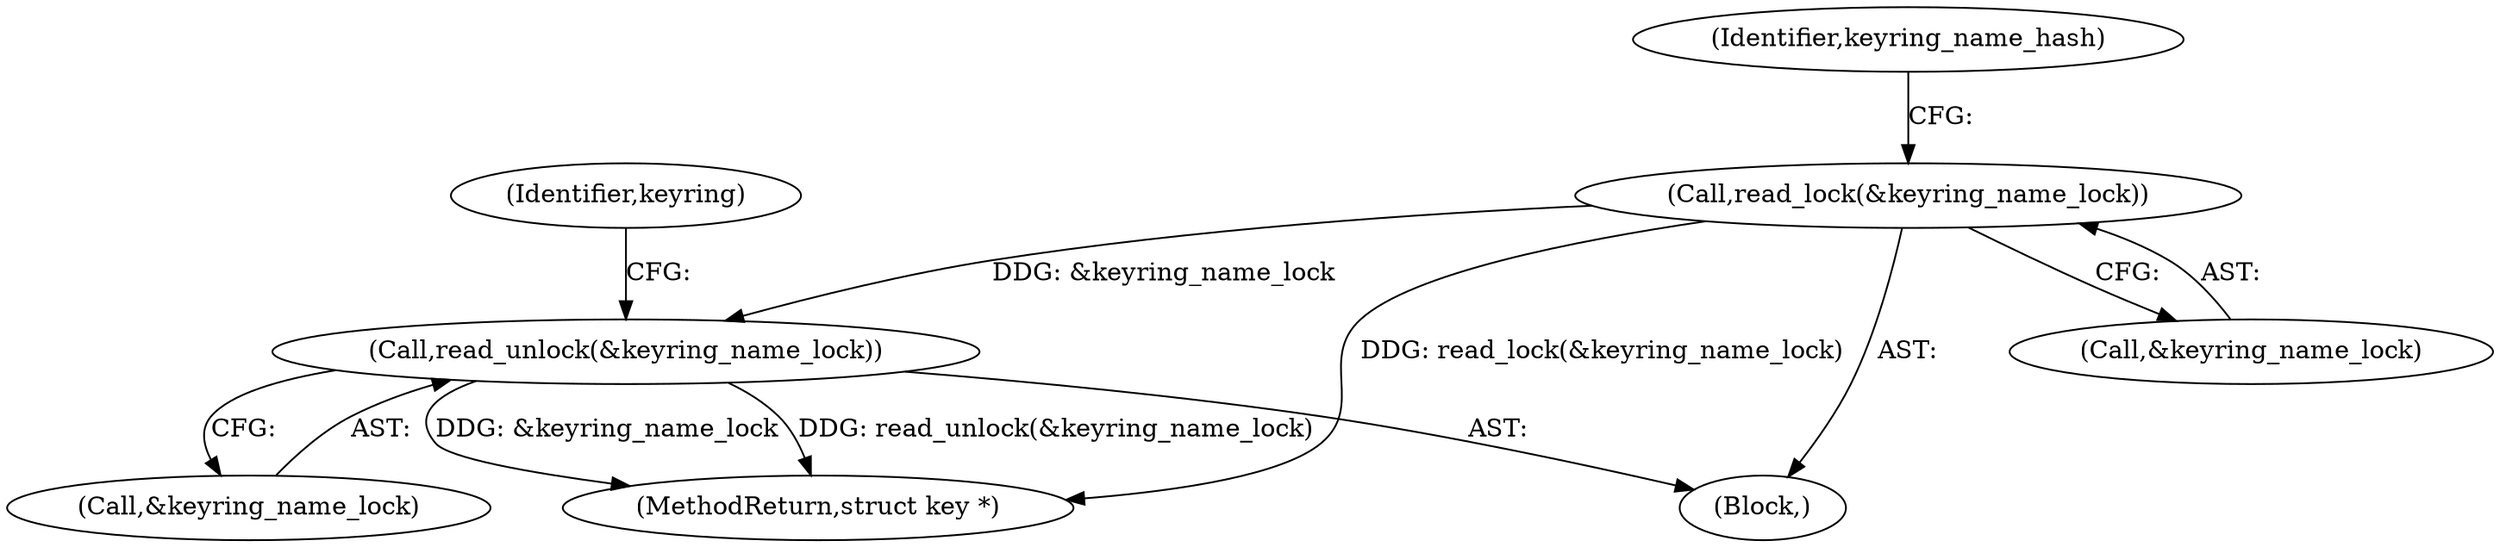 digraph "0_linux_237bbd29f7a049d310d907f4b2716a7feef9abf3_0@API" {
"1000119" [label="(Call,read_lock(&keyring_name_lock))"];
"1000202" [label="(Call,read_unlock(&keyring_name_lock))"];
"1000120" [label="(Call,&keyring_name_lock)"];
"1000203" [label="(Call,&keyring_name_lock)"];
"1000206" [label="(Identifier,keyring)"];
"1000202" [label="(Call,read_unlock(&keyring_name_lock))"];
"1000119" [label="(Call,read_lock(&keyring_name_lock))"];
"1000125" [label="(Identifier,keyring_name_hash)"];
"1000207" [label="(MethodReturn,struct key *)"];
"1000105" [label="(Block,)"];
"1000119" -> "1000105"  [label="AST: "];
"1000119" -> "1000120"  [label="CFG: "];
"1000120" -> "1000119"  [label="AST: "];
"1000125" -> "1000119"  [label="CFG: "];
"1000119" -> "1000207"  [label="DDG: read_lock(&keyring_name_lock)"];
"1000119" -> "1000202"  [label="DDG: &keyring_name_lock"];
"1000202" -> "1000105"  [label="AST: "];
"1000202" -> "1000203"  [label="CFG: "];
"1000203" -> "1000202"  [label="AST: "];
"1000206" -> "1000202"  [label="CFG: "];
"1000202" -> "1000207"  [label="DDG: &keyring_name_lock"];
"1000202" -> "1000207"  [label="DDG: read_unlock(&keyring_name_lock)"];
}
